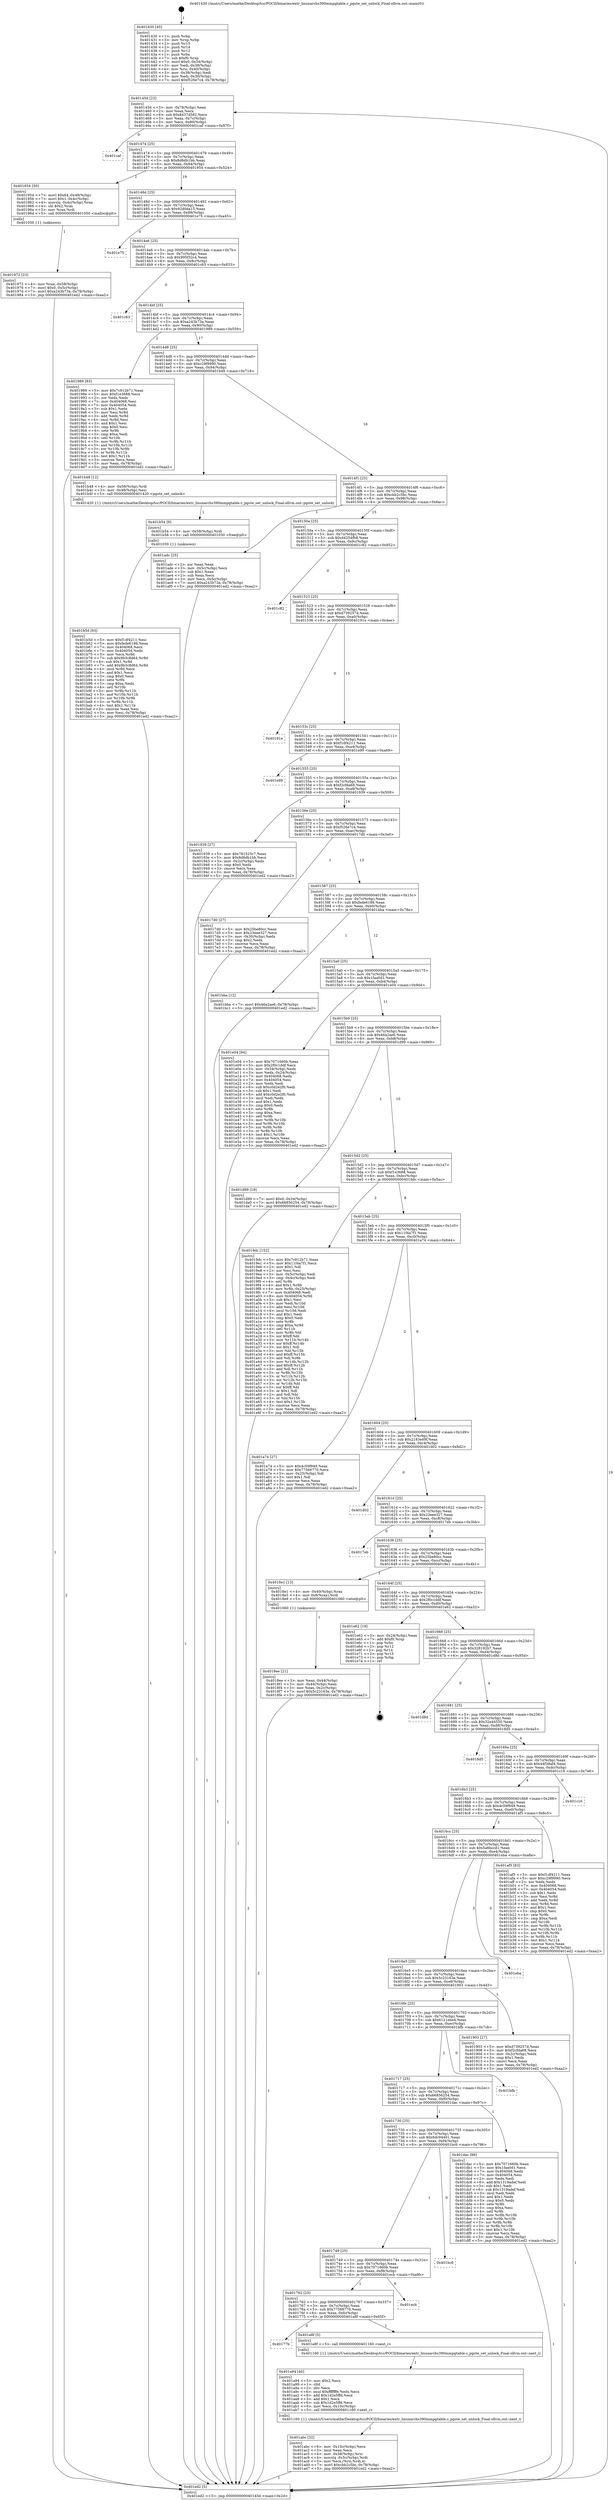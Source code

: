 digraph "0x401430" {
  label = "0x401430 (/mnt/c/Users/mathe/Desktop/tcc/POCII/binaries/extr_linuxarchs390mmpgtable.c_pgste_set_unlock_Final-ollvm.out::main(0))"
  labelloc = "t"
  node[shape=record]

  Entry [label="",width=0.3,height=0.3,shape=circle,fillcolor=black,style=filled]
  "0x40145d" [label="{
     0x40145d [23]\l
     | [instrs]\l
     &nbsp;&nbsp;0x40145d \<+3\>: mov -0x78(%rbp),%eax\l
     &nbsp;&nbsp;0x401460 \<+2\>: mov %eax,%ecx\l
     &nbsp;&nbsp;0x401462 \<+6\>: sub $0x8437d562,%ecx\l
     &nbsp;&nbsp;0x401468 \<+3\>: mov %eax,-0x7c(%rbp)\l
     &nbsp;&nbsp;0x40146b \<+3\>: mov %ecx,-0x80(%rbp)\l
     &nbsp;&nbsp;0x40146e \<+6\>: je 0000000000401caf \<main+0x87f\>\l
  }"]
  "0x401caf" [label="{
     0x401caf\l
  }", style=dashed]
  "0x401474" [label="{
     0x401474 [25]\l
     | [instrs]\l
     &nbsp;&nbsp;0x401474 \<+5\>: jmp 0000000000401479 \<main+0x49\>\l
     &nbsp;&nbsp;0x401479 \<+3\>: mov -0x7c(%rbp),%eax\l
     &nbsp;&nbsp;0x40147c \<+5\>: sub $0x8d6db1bb,%eax\l
     &nbsp;&nbsp;0x401481 \<+6\>: mov %eax,-0x84(%rbp)\l
     &nbsp;&nbsp;0x401487 \<+6\>: je 0000000000401954 \<main+0x524\>\l
  }"]
  Exit [label="",width=0.3,height=0.3,shape=circle,fillcolor=black,style=filled,peripheries=2]
  "0x401954" [label="{
     0x401954 [30]\l
     | [instrs]\l
     &nbsp;&nbsp;0x401954 \<+7\>: movl $0x64,-0x48(%rbp)\l
     &nbsp;&nbsp;0x40195b \<+7\>: movl $0x1,-0x4c(%rbp)\l
     &nbsp;&nbsp;0x401962 \<+4\>: movslq -0x4c(%rbp),%rax\l
     &nbsp;&nbsp;0x401966 \<+4\>: shl $0x2,%rax\l
     &nbsp;&nbsp;0x40196a \<+3\>: mov %rax,%rdi\l
     &nbsp;&nbsp;0x40196d \<+5\>: call 0000000000401050 \<malloc@plt\>\l
     | [calls]\l
     &nbsp;&nbsp;0x401050 \{1\} (unknown)\l
  }"]
  "0x40148d" [label="{
     0x40148d [25]\l
     | [instrs]\l
     &nbsp;&nbsp;0x40148d \<+5\>: jmp 0000000000401492 \<main+0x62\>\l
     &nbsp;&nbsp;0x401492 \<+3\>: mov -0x7c(%rbp),%eax\l
     &nbsp;&nbsp;0x401495 \<+5\>: sub $0x92d0da15,%eax\l
     &nbsp;&nbsp;0x40149a \<+6\>: mov %eax,-0x88(%rbp)\l
     &nbsp;&nbsp;0x4014a0 \<+6\>: je 0000000000401e75 \<main+0xa45\>\l
  }"]
  "0x401b5d" [label="{
     0x401b5d [93]\l
     | [instrs]\l
     &nbsp;&nbsp;0x401b5d \<+5\>: mov $0xf1df4211,%esi\l
     &nbsp;&nbsp;0x401b62 \<+5\>: mov $0xfede6186,%eax\l
     &nbsp;&nbsp;0x401b67 \<+7\>: mov 0x404068,%ecx\l
     &nbsp;&nbsp;0x401b6e \<+7\>: mov 0x404054,%edx\l
     &nbsp;&nbsp;0x401b75 \<+3\>: mov %ecx,%r8d\l
     &nbsp;&nbsp;0x401b78 \<+7\>: sub $0x9b3c8d64,%r8d\l
     &nbsp;&nbsp;0x401b7f \<+4\>: sub $0x1,%r8d\l
     &nbsp;&nbsp;0x401b83 \<+7\>: add $0x9b3c8d64,%r8d\l
     &nbsp;&nbsp;0x401b8a \<+4\>: imul %r8d,%ecx\l
     &nbsp;&nbsp;0x401b8e \<+3\>: and $0x1,%ecx\l
     &nbsp;&nbsp;0x401b91 \<+3\>: cmp $0x0,%ecx\l
     &nbsp;&nbsp;0x401b94 \<+4\>: sete %r9b\l
     &nbsp;&nbsp;0x401b98 \<+3\>: cmp $0xa,%edx\l
     &nbsp;&nbsp;0x401b9b \<+4\>: setl %r10b\l
     &nbsp;&nbsp;0x401b9f \<+3\>: mov %r9b,%r11b\l
     &nbsp;&nbsp;0x401ba2 \<+3\>: and %r10b,%r11b\l
     &nbsp;&nbsp;0x401ba5 \<+3\>: xor %r10b,%r9b\l
     &nbsp;&nbsp;0x401ba8 \<+3\>: or %r9b,%r11b\l
     &nbsp;&nbsp;0x401bab \<+4\>: test $0x1,%r11b\l
     &nbsp;&nbsp;0x401baf \<+3\>: cmovne %eax,%esi\l
     &nbsp;&nbsp;0x401bb2 \<+3\>: mov %esi,-0x78(%rbp)\l
     &nbsp;&nbsp;0x401bb5 \<+5\>: jmp 0000000000401ed2 \<main+0xaa2\>\l
  }"]
  "0x401e75" [label="{
     0x401e75\l
  }", style=dashed]
  "0x4014a6" [label="{
     0x4014a6 [25]\l
     | [instrs]\l
     &nbsp;&nbsp;0x4014a6 \<+5\>: jmp 00000000004014ab \<main+0x7b\>\l
     &nbsp;&nbsp;0x4014ab \<+3\>: mov -0x7c(%rbp),%eax\l
     &nbsp;&nbsp;0x4014ae \<+5\>: sub $0x995f32c4,%eax\l
     &nbsp;&nbsp;0x4014b3 \<+6\>: mov %eax,-0x8c(%rbp)\l
     &nbsp;&nbsp;0x4014b9 \<+6\>: je 0000000000401c63 \<main+0x833\>\l
  }"]
  "0x401b54" [label="{
     0x401b54 [9]\l
     | [instrs]\l
     &nbsp;&nbsp;0x401b54 \<+4\>: mov -0x58(%rbp),%rdi\l
     &nbsp;&nbsp;0x401b58 \<+5\>: call 0000000000401030 \<free@plt\>\l
     | [calls]\l
     &nbsp;&nbsp;0x401030 \{1\} (unknown)\l
  }"]
  "0x401c63" [label="{
     0x401c63\l
  }", style=dashed]
  "0x4014bf" [label="{
     0x4014bf [25]\l
     | [instrs]\l
     &nbsp;&nbsp;0x4014bf \<+5\>: jmp 00000000004014c4 \<main+0x94\>\l
     &nbsp;&nbsp;0x4014c4 \<+3\>: mov -0x7c(%rbp),%eax\l
     &nbsp;&nbsp;0x4014c7 \<+5\>: sub $0xa243b73a,%eax\l
     &nbsp;&nbsp;0x4014cc \<+6\>: mov %eax,-0x90(%rbp)\l
     &nbsp;&nbsp;0x4014d2 \<+6\>: je 0000000000401989 \<main+0x559\>\l
  }"]
  "0x401abc" [label="{
     0x401abc [32]\l
     | [instrs]\l
     &nbsp;&nbsp;0x401abc \<+6\>: mov -0x10c(%rbp),%ecx\l
     &nbsp;&nbsp;0x401ac2 \<+3\>: imul %eax,%ecx\l
     &nbsp;&nbsp;0x401ac5 \<+4\>: mov -0x58(%rbp),%rsi\l
     &nbsp;&nbsp;0x401ac9 \<+4\>: movslq -0x5c(%rbp),%rdi\l
     &nbsp;&nbsp;0x401acd \<+3\>: mov %ecx,(%rsi,%rdi,4)\l
     &nbsp;&nbsp;0x401ad0 \<+7\>: movl $0xcbb2c5bc,-0x78(%rbp)\l
     &nbsp;&nbsp;0x401ad7 \<+5\>: jmp 0000000000401ed2 \<main+0xaa2\>\l
  }"]
  "0x401989" [label="{
     0x401989 [83]\l
     | [instrs]\l
     &nbsp;&nbsp;0x401989 \<+5\>: mov $0x7c912b71,%eax\l
     &nbsp;&nbsp;0x40198e \<+5\>: mov $0xf1e3688,%ecx\l
     &nbsp;&nbsp;0x401993 \<+2\>: xor %edx,%edx\l
     &nbsp;&nbsp;0x401995 \<+7\>: mov 0x404068,%esi\l
     &nbsp;&nbsp;0x40199c \<+7\>: mov 0x404054,%edi\l
     &nbsp;&nbsp;0x4019a3 \<+3\>: sub $0x1,%edx\l
     &nbsp;&nbsp;0x4019a6 \<+3\>: mov %esi,%r8d\l
     &nbsp;&nbsp;0x4019a9 \<+3\>: add %edx,%r8d\l
     &nbsp;&nbsp;0x4019ac \<+4\>: imul %r8d,%esi\l
     &nbsp;&nbsp;0x4019b0 \<+3\>: and $0x1,%esi\l
     &nbsp;&nbsp;0x4019b3 \<+3\>: cmp $0x0,%esi\l
     &nbsp;&nbsp;0x4019b6 \<+4\>: sete %r9b\l
     &nbsp;&nbsp;0x4019ba \<+3\>: cmp $0xa,%edi\l
     &nbsp;&nbsp;0x4019bd \<+4\>: setl %r10b\l
     &nbsp;&nbsp;0x4019c1 \<+3\>: mov %r9b,%r11b\l
     &nbsp;&nbsp;0x4019c4 \<+3\>: and %r10b,%r11b\l
     &nbsp;&nbsp;0x4019c7 \<+3\>: xor %r10b,%r9b\l
     &nbsp;&nbsp;0x4019ca \<+3\>: or %r9b,%r11b\l
     &nbsp;&nbsp;0x4019cd \<+4\>: test $0x1,%r11b\l
     &nbsp;&nbsp;0x4019d1 \<+3\>: cmovne %ecx,%eax\l
     &nbsp;&nbsp;0x4019d4 \<+3\>: mov %eax,-0x78(%rbp)\l
     &nbsp;&nbsp;0x4019d7 \<+5\>: jmp 0000000000401ed2 \<main+0xaa2\>\l
  }"]
  "0x4014d8" [label="{
     0x4014d8 [25]\l
     | [instrs]\l
     &nbsp;&nbsp;0x4014d8 \<+5\>: jmp 00000000004014dd \<main+0xad\>\l
     &nbsp;&nbsp;0x4014dd \<+3\>: mov -0x7c(%rbp),%eax\l
     &nbsp;&nbsp;0x4014e0 \<+5\>: sub $0xc29f9990,%eax\l
     &nbsp;&nbsp;0x4014e5 \<+6\>: mov %eax,-0x94(%rbp)\l
     &nbsp;&nbsp;0x4014eb \<+6\>: je 0000000000401b48 \<main+0x718\>\l
  }"]
  "0x401a94" [label="{
     0x401a94 [40]\l
     | [instrs]\l
     &nbsp;&nbsp;0x401a94 \<+5\>: mov $0x2,%ecx\l
     &nbsp;&nbsp;0x401a99 \<+1\>: cltd\l
     &nbsp;&nbsp;0x401a9a \<+2\>: idiv %ecx\l
     &nbsp;&nbsp;0x401a9c \<+6\>: imul $0xfffffffe,%edx,%ecx\l
     &nbsp;&nbsp;0x401aa2 \<+6\>: add $0x1d2e5ffd,%ecx\l
     &nbsp;&nbsp;0x401aa8 \<+3\>: add $0x1,%ecx\l
     &nbsp;&nbsp;0x401aab \<+6\>: sub $0x1d2e5ffd,%ecx\l
     &nbsp;&nbsp;0x401ab1 \<+6\>: mov %ecx,-0x10c(%rbp)\l
     &nbsp;&nbsp;0x401ab7 \<+5\>: call 0000000000401160 \<next_i\>\l
     | [calls]\l
     &nbsp;&nbsp;0x401160 \{1\} (/mnt/c/Users/mathe/Desktop/tcc/POCII/binaries/extr_linuxarchs390mmpgtable.c_pgste_set_unlock_Final-ollvm.out::next_i)\l
  }"]
  "0x401b48" [label="{
     0x401b48 [12]\l
     | [instrs]\l
     &nbsp;&nbsp;0x401b48 \<+4\>: mov -0x58(%rbp),%rdi\l
     &nbsp;&nbsp;0x401b4c \<+3\>: mov -0x48(%rbp),%esi\l
     &nbsp;&nbsp;0x401b4f \<+5\>: call 0000000000401420 \<pgste_set_unlock\>\l
     | [calls]\l
     &nbsp;&nbsp;0x401420 \{1\} (/mnt/c/Users/mathe/Desktop/tcc/POCII/binaries/extr_linuxarchs390mmpgtable.c_pgste_set_unlock_Final-ollvm.out::pgste_set_unlock)\l
  }"]
  "0x4014f1" [label="{
     0x4014f1 [25]\l
     | [instrs]\l
     &nbsp;&nbsp;0x4014f1 \<+5\>: jmp 00000000004014f6 \<main+0xc6\>\l
     &nbsp;&nbsp;0x4014f6 \<+3\>: mov -0x7c(%rbp),%eax\l
     &nbsp;&nbsp;0x4014f9 \<+5\>: sub $0xcbb2c5bc,%eax\l
     &nbsp;&nbsp;0x4014fe \<+6\>: mov %eax,-0x98(%rbp)\l
     &nbsp;&nbsp;0x401504 \<+6\>: je 0000000000401adc \<main+0x6ac\>\l
  }"]
  "0x40177b" [label="{
     0x40177b\l
  }", style=dashed]
  "0x401adc" [label="{
     0x401adc [25]\l
     | [instrs]\l
     &nbsp;&nbsp;0x401adc \<+2\>: xor %eax,%eax\l
     &nbsp;&nbsp;0x401ade \<+3\>: mov -0x5c(%rbp),%ecx\l
     &nbsp;&nbsp;0x401ae1 \<+3\>: sub $0x1,%eax\l
     &nbsp;&nbsp;0x401ae4 \<+2\>: sub %eax,%ecx\l
     &nbsp;&nbsp;0x401ae6 \<+3\>: mov %ecx,-0x5c(%rbp)\l
     &nbsp;&nbsp;0x401ae9 \<+7\>: movl $0xa243b73a,-0x78(%rbp)\l
     &nbsp;&nbsp;0x401af0 \<+5\>: jmp 0000000000401ed2 \<main+0xaa2\>\l
  }"]
  "0x40150a" [label="{
     0x40150a [25]\l
     | [instrs]\l
     &nbsp;&nbsp;0x40150a \<+5\>: jmp 000000000040150f \<main+0xdf\>\l
     &nbsp;&nbsp;0x40150f \<+3\>: mov -0x7c(%rbp),%eax\l
     &nbsp;&nbsp;0x401512 \<+5\>: sub $0xd4254fb8,%eax\l
     &nbsp;&nbsp;0x401517 \<+6\>: mov %eax,-0x9c(%rbp)\l
     &nbsp;&nbsp;0x40151d \<+6\>: je 0000000000401c82 \<main+0x852\>\l
  }"]
  "0x401a8f" [label="{
     0x401a8f [5]\l
     | [instrs]\l
     &nbsp;&nbsp;0x401a8f \<+5\>: call 0000000000401160 \<next_i\>\l
     | [calls]\l
     &nbsp;&nbsp;0x401160 \{1\} (/mnt/c/Users/mathe/Desktop/tcc/POCII/binaries/extr_linuxarchs390mmpgtable.c_pgste_set_unlock_Final-ollvm.out::next_i)\l
  }"]
  "0x401c82" [label="{
     0x401c82\l
  }", style=dashed]
  "0x401523" [label="{
     0x401523 [25]\l
     | [instrs]\l
     &nbsp;&nbsp;0x401523 \<+5\>: jmp 0000000000401528 \<main+0xf8\>\l
     &nbsp;&nbsp;0x401528 \<+3\>: mov -0x7c(%rbp),%eax\l
     &nbsp;&nbsp;0x40152b \<+5\>: sub $0xd739257d,%eax\l
     &nbsp;&nbsp;0x401530 \<+6\>: mov %eax,-0xa0(%rbp)\l
     &nbsp;&nbsp;0x401536 \<+6\>: je 000000000040191e \<main+0x4ee\>\l
  }"]
  "0x401762" [label="{
     0x401762 [25]\l
     | [instrs]\l
     &nbsp;&nbsp;0x401762 \<+5\>: jmp 0000000000401767 \<main+0x337\>\l
     &nbsp;&nbsp;0x401767 \<+3\>: mov -0x7c(%rbp),%eax\l
     &nbsp;&nbsp;0x40176a \<+5\>: sub $0x77566770,%eax\l
     &nbsp;&nbsp;0x40176f \<+6\>: mov %eax,-0xfc(%rbp)\l
     &nbsp;&nbsp;0x401775 \<+6\>: je 0000000000401a8f \<main+0x65f\>\l
  }"]
  "0x40191e" [label="{
     0x40191e\l
  }", style=dashed]
  "0x40153c" [label="{
     0x40153c [25]\l
     | [instrs]\l
     &nbsp;&nbsp;0x40153c \<+5\>: jmp 0000000000401541 \<main+0x111\>\l
     &nbsp;&nbsp;0x401541 \<+3\>: mov -0x7c(%rbp),%eax\l
     &nbsp;&nbsp;0x401544 \<+5\>: sub $0xf1df4211,%eax\l
     &nbsp;&nbsp;0x401549 \<+6\>: mov %eax,-0xa4(%rbp)\l
     &nbsp;&nbsp;0x40154f \<+6\>: je 0000000000401e99 \<main+0xa69\>\l
  }"]
  "0x401ecb" [label="{
     0x401ecb\l
  }", style=dashed]
  "0x401e99" [label="{
     0x401e99\l
  }", style=dashed]
  "0x401555" [label="{
     0x401555 [25]\l
     | [instrs]\l
     &nbsp;&nbsp;0x401555 \<+5\>: jmp 000000000040155a \<main+0x12a\>\l
     &nbsp;&nbsp;0x40155a \<+3\>: mov -0x7c(%rbp),%eax\l
     &nbsp;&nbsp;0x40155d \<+5\>: sub $0xf2cfda68,%eax\l
     &nbsp;&nbsp;0x401562 \<+6\>: mov %eax,-0xa8(%rbp)\l
     &nbsp;&nbsp;0x401568 \<+6\>: je 0000000000401939 \<main+0x509\>\l
  }"]
  "0x401749" [label="{
     0x401749 [25]\l
     | [instrs]\l
     &nbsp;&nbsp;0x401749 \<+5\>: jmp 000000000040174e \<main+0x31e\>\l
     &nbsp;&nbsp;0x40174e \<+3\>: mov -0x7c(%rbp),%eax\l
     &nbsp;&nbsp;0x401751 \<+5\>: sub $0x7071660b,%eax\l
     &nbsp;&nbsp;0x401756 \<+6\>: mov %eax,-0xf8(%rbp)\l
     &nbsp;&nbsp;0x40175c \<+6\>: je 0000000000401ecb \<main+0xa9b\>\l
  }"]
  "0x401939" [label="{
     0x401939 [27]\l
     | [instrs]\l
     &nbsp;&nbsp;0x401939 \<+5\>: mov $0x781525c7,%eax\l
     &nbsp;&nbsp;0x40193e \<+5\>: mov $0x8d6db1bb,%ecx\l
     &nbsp;&nbsp;0x401943 \<+3\>: mov -0x2c(%rbp),%edx\l
     &nbsp;&nbsp;0x401946 \<+3\>: cmp $0x0,%edx\l
     &nbsp;&nbsp;0x401949 \<+3\>: cmove %ecx,%eax\l
     &nbsp;&nbsp;0x40194c \<+3\>: mov %eax,-0x78(%rbp)\l
     &nbsp;&nbsp;0x40194f \<+5\>: jmp 0000000000401ed2 \<main+0xaa2\>\l
  }"]
  "0x40156e" [label="{
     0x40156e [25]\l
     | [instrs]\l
     &nbsp;&nbsp;0x40156e \<+5\>: jmp 0000000000401573 \<main+0x143\>\l
     &nbsp;&nbsp;0x401573 \<+3\>: mov -0x7c(%rbp),%eax\l
     &nbsp;&nbsp;0x401576 \<+5\>: sub $0xf526e7c4,%eax\l
     &nbsp;&nbsp;0x40157b \<+6\>: mov %eax,-0xac(%rbp)\l
     &nbsp;&nbsp;0x401581 \<+6\>: je 00000000004017d0 \<main+0x3a0\>\l
  }"]
  "0x401bc6" [label="{
     0x401bc6\l
  }", style=dashed]
  "0x4017d0" [label="{
     0x4017d0 [27]\l
     | [instrs]\l
     &nbsp;&nbsp;0x4017d0 \<+5\>: mov $0x25be80cc,%eax\l
     &nbsp;&nbsp;0x4017d5 \<+5\>: mov $0x23eee327,%ecx\l
     &nbsp;&nbsp;0x4017da \<+3\>: mov -0x30(%rbp),%edx\l
     &nbsp;&nbsp;0x4017dd \<+3\>: cmp $0x2,%edx\l
     &nbsp;&nbsp;0x4017e0 \<+3\>: cmovne %ecx,%eax\l
     &nbsp;&nbsp;0x4017e3 \<+3\>: mov %eax,-0x78(%rbp)\l
     &nbsp;&nbsp;0x4017e6 \<+5\>: jmp 0000000000401ed2 \<main+0xaa2\>\l
  }"]
  "0x401587" [label="{
     0x401587 [25]\l
     | [instrs]\l
     &nbsp;&nbsp;0x401587 \<+5\>: jmp 000000000040158c \<main+0x15c\>\l
     &nbsp;&nbsp;0x40158c \<+3\>: mov -0x7c(%rbp),%eax\l
     &nbsp;&nbsp;0x40158f \<+5\>: sub $0xfede6186,%eax\l
     &nbsp;&nbsp;0x401594 \<+6\>: mov %eax,-0xb0(%rbp)\l
     &nbsp;&nbsp;0x40159a \<+6\>: je 0000000000401bba \<main+0x78a\>\l
  }"]
  "0x401ed2" [label="{
     0x401ed2 [5]\l
     | [instrs]\l
     &nbsp;&nbsp;0x401ed2 \<+5\>: jmp 000000000040145d \<main+0x2d\>\l
  }"]
  "0x401430" [label="{
     0x401430 [45]\l
     | [instrs]\l
     &nbsp;&nbsp;0x401430 \<+1\>: push %rbp\l
     &nbsp;&nbsp;0x401431 \<+3\>: mov %rsp,%rbp\l
     &nbsp;&nbsp;0x401434 \<+2\>: push %r15\l
     &nbsp;&nbsp;0x401436 \<+2\>: push %r14\l
     &nbsp;&nbsp;0x401438 \<+2\>: push %r12\l
     &nbsp;&nbsp;0x40143a \<+1\>: push %rbx\l
     &nbsp;&nbsp;0x40143b \<+7\>: sub $0xf0,%rsp\l
     &nbsp;&nbsp;0x401442 \<+7\>: movl $0x0,-0x34(%rbp)\l
     &nbsp;&nbsp;0x401449 \<+3\>: mov %edi,-0x38(%rbp)\l
     &nbsp;&nbsp;0x40144c \<+4\>: mov %rsi,-0x40(%rbp)\l
     &nbsp;&nbsp;0x401450 \<+3\>: mov -0x38(%rbp),%edi\l
     &nbsp;&nbsp;0x401453 \<+3\>: mov %edi,-0x30(%rbp)\l
     &nbsp;&nbsp;0x401456 \<+7\>: movl $0xf526e7c4,-0x78(%rbp)\l
  }"]
  "0x401730" [label="{
     0x401730 [25]\l
     | [instrs]\l
     &nbsp;&nbsp;0x401730 \<+5\>: jmp 0000000000401735 \<main+0x305\>\l
     &nbsp;&nbsp;0x401735 \<+3\>: mov -0x7c(%rbp),%eax\l
     &nbsp;&nbsp;0x401738 \<+5\>: sub $0x6dc94401,%eax\l
     &nbsp;&nbsp;0x40173d \<+6\>: mov %eax,-0xf4(%rbp)\l
     &nbsp;&nbsp;0x401743 \<+6\>: je 0000000000401bc6 \<main+0x796\>\l
  }"]
  "0x401bba" [label="{
     0x401bba [12]\l
     | [instrs]\l
     &nbsp;&nbsp;0x401bba \<+7\>: movl $0x46a2ae6,-0x78(%rbp)\l
     &nbsp;&nbsp;0x401bc1 \<+5\>: jmp 0000000000401ed2 \<main+0xaa2\>\l
  }"]
  "0x4015a0" [label="{
     0x4015a0 [25]\l
     | [instrs]\l
     &nbsp;&nbsp;0x4015a0 \<+5\>: jmp 00000000004015a5 \<main+0x175\>\l
     &nbsp;&nbsp;0x4015a5 \<+3\>: mov -0x7c(%rbp),%eax\l
     &nbsp;&nbsp;0x4015a8 \<+5\>: sub $0x1faa0d1,%eax\l
     &nbsp;&nbsp;0x4015ad \<+6\>: mov %eax,-0xb4(%rbp)\l
     &nbsp;&nbsp;0x4015b3 \<+6\>: je 0000000000401e04 \<main+0x9d4\>\l
  }"]
  "0x401dac" [label="{
     0x401dac [88]\l
     | [instrs]\l
     &nbsp;&nbsp;0x401dac \<+5\>: mov $0x7071660b,%eax\l
     &nbsp;&nbsp;0x401db1 \<+5\>: mov $0x1faa0d1,%ecx\l
     &nbsp;&nbsp;0x401db6 \<+7\>: mov 0x404068,%edx\l
     &nbsp;&nbsp;0x401dbd \<+7\>: mov 0x404054,%esi\l
     &nbsp;&nbsp;0x401dc4 \<+2\>: mov %edx,%edi\l
     &nbsp;&nbsp;0x401dc6 \<+6\>: add $0x1319adef,%edi\l
     &nbsp;&nbsp;0x401dcc \<+3\>: sub $0x1,%edi\l
     &nbsp;&nbsp;0x401dcf \<+6\>: sub $0x1319adef,%edi\l
     &nbsp;&nbsp;0x401dd5 \<+3\>: imul %edi,%edx\l
     &nbsp;&nbsp;0x401dd8 \<+3\>: and $0x1,%edx\l
     &nbsp;&nbsp;0x401ddb \<+3\>: cmp $0x0,%edx\l
     &nbsp;&nbsp;0x401dde \<+4\>: sete %r8b\l
     &nbsp;&nbsp;0x401de2 \<+3\>: cmp $0xa,%esi\l
     &nbsp;&nbsp;0x401de5 \<+4\>: setl %r9b\l
     &nbsp;&nbsp;0x401de9 \<+3\>: mov %r8b,%r10b\l
     &nbsp;&nbsp;0x401dec \<+3\>: and %r9b,%r10b\l
     &nbsp;&nbsp;0x401def \<+3\>: xor %r9b,%r8b\l
     &nbsp;&nbsp;0x401df2 \<+3\>: or %r8b,%r10b\l
     &nbsp;&nbsp;0x401df5 \<+4\>: test $0x1,%r10b\l
     &nbsp;&nbsp;0x401df9 \<+3\>: cmovne %ecx,%eax\l
     &nbsp;&nbsp;0x401dfc \<+3\>: mov %eax,-0x78(%rbp)\l
     &nbsp;&nbsp;0x401dff \<+5\>: jmp 0000000000401ed2 \<main+0xaa2\>\l
  }"]
  "0x401e04" [label="{
     0x401e04 [94]\l
     | [instrs]\l
     &nbsp;&nbsp;0x401e04 \<+5\>: mov $0x7071660b,%eax\l
     &nbsp;&nbsp;0x401e09 \<+5\>: mov $0x2f0c1ddf,%ecx\l
     &nbsp;&nbsp;0x401e0e \<+3\>: mov -0x34(%rbp),%edx\l
     &nbsp;&nbsp;0x401e11 \<+3\>: mov %edx,-0x24(%rbp)\l
     &nbsp;&nbsp;0x401e14 \<+7\>: mov 0x404068,%edx\l
     &nbsp;&nbsp;0x401e1b \<+7\>: mov 0x404054,%esi\l
     &nbsp;&nbsp;0x401e22 \<+2\>: mov %edx,%edi\l
     &nbsp;&nbsp;0x401e24 \<+6\>: sub $0xc0d2e2f0,%edi\l
     &nbsp;&nbsp;0x401e2a \<+3\>: sub $0x1,%edi\l
     &nbsp;&nbsp;0x401e2d \<+6\>: add $0xc0d2e2f0,%edi\l
     &nbsp;&nbsp;0x401e33 \<+3\>: imul %edi,%edx\l
     &nbsp;&nbsp;0x401e36 \<+3\>: and $0x1,%edx\l
     &nbsp;&nbsp;0x401e39 \<+3\>: cmp $0x0,%edx\l
     &nbsp;&nbsp;0x401e3c \<+4\>: sete %r8b\l
     &nbsp;&nbsp;0x401e40 \<+3\>: cmp $0xa,%esi\l
     &nbsp;&nbsp;0x401e43 \<+4\>: setl %r9b\l
     &nbsp;&nbsp;0x401e47 \<+3\>: mov %r8b,%r10b\l
     &nbsp;&nbsp;0x401e4a \<+3\>: and %r9b,%r10b\l
     &nbsp;&nbsp;0x401e4d \<+3\>: xor %r9b,%r8b\l
     &nbsp;&nbsp;0x401e50 \<+3\>: or %r8b,%r10b\l
     &nbsp;&nbsp;0x401e53 \<+4\>: test $0x1,%r10b\l
     &nbsp;&nbsp;0x401e57 \<+3\>: cmovne %ecx,%eax\l
     &nbsp;&nbsp;0x401e5a \<+3\>: mov %eax,-0x78(%rbp)\l
     &nbsp;&nbsp;0x401e5d \<+5\>: jmp 0000000000401ed2 \<main+0xaa2\>\l
  }"]
  "0x4015b9" [label="{
     0x4015b9 [25]\l
     | [instrs]\l
     &nbsp;&nbsp;0x4015b9 \<+5\>: jmp 00000000004015be \<main+0x18e\>\l
     &nbsp;&nbsp;0x4015be \<+3\>: mov -0x7c(%rbp),%eax\l
     &nbsp;&nbsp;0x4015c1 \<+5\>: sub $0x46a2ae6,%eax\l
     &nbsp;&nbsp;0x4015c6 \<+6\>: mov %eax,-0xb8(%rbp)\l
     &nbsp;&nbsp;0x4015cc \<+6\>: je 0000000000401d99 \<main+0x969\>\l
  }"]
  "0x401717" [label="{
     0x401717 [25]\l
     | [instrs]\l
     &nbsp;&nbsp;0x401717 \<+5\>: jmp 000000000040171c \<main+0x2ec\>\l
     &nbsp;&nbsp;0x40171c \<+3\>: mov -0x7c(%rbp),%eax\l
     &nbsp;&nbsp;0x40171f \<+5\>: sub $0x66856254,%eax\l
     &nbsp;&nbsp;0x401724 \<+6\>: mov %eax,-0xf0(%rbp)\l
     &nbsp;&nbsp;0x40172a \<+6\>: je 0000000000401dac \<main+0x97c\>\l
  }"]
  "0x401d99" [label="{
     0x401d99 [19]\l
     | [instrs]\l
     &nbsp;&nbsp;0x401d99 \<+7\>: movl $0x0,-0x34(%rbp)\l
     &nbsp;&nbsp;0x401da0 \<+7\>: movl $0x66856254,-0x78(%rbp)\l
     &nbsp;&nbsp;0x401da7 \<+5\>: jmp 0000000000401ed2 \<main+0xaa2\>\l
  }"]
  "0x4015d2" [label="{
     0x4015d2 [25]\l
     | [instrs]\l
     &nbsp;&nbsp;0x4015d2 \<+5\>: jmp 00000000004015d7 \<main+0x1a7\>\l
     &nbsp;&nbsp;0x4015d7 \<+3\>: mov -0x7c(%rbp),%eax\l
     &nbsp;&nbsp;0x4015da \<+5\>: sub $0xf1e3688,%eax\l
     &nbsp;&nbsp;0x4015df \<+6\>: mov %eax,-0xbc(%rbp)\l
     &nbsp;&nbsp;0x4015e5 \<+6\>: je 00000000004019dc \<main+0x5ac\>\l
  }"]
  "0x401bfb" [label="{
     0x401bfb\l
  }", style=dashed]
  "0x4019dc" [label="{
     0x4019dc [152]\l
     | [instrs]\l
     &nbsp;&nbsp;0x4019dc \<+5\>: mov $0x7c912b71,%eax\l
     &nbsp;&nbsp;0x4019e1 \<+5\>: mov $0x11f4a7f1,%ecx\l
     &nbsp;&nbsp;0x4019e6 \<+2\>: mov $0x1,%dl\l
     &nbsp;&nbsp;0x4019e8 \<+2\>: xor %esi,%esi\l
     &nbsp;&nbsp;0x4019ea \<+3\>: mov -0x5c(%rbp),%edi\l
     &nbsp;&nbsp;0x4019ed \<+3\>: cmp -0x4c(%rbp),%edi\l
     &nbsp;&nbsp;0x4019f0 \<+4\>: setl %r8b\l
     &nbsp;&nbsp;0x4019f4 \<+4\>: and $0x1,%r8b\l
     &nbsp;&nbsp;0x4019f8 \<+4\>: mov %r8b,-0x25(%rbp)\l
     &nbsp;&nbsp;0x4019fc \<+7\>: mov 0x404068,%edi\l
     &nbsp;&nbsp;0x401a03 \<+8\>: mov 0x404054,%r9d\l
     &nbsp;&nbsp;0x401a0b \<+3\>: sub $0x1,%esi\l
     &nbsp;&nbsp;0x401a0e \<+3\>: mov %edi,%r10d\l
     &nbsp;&nbsp;0x401a11 \<+3\>: add %esi,%r10d\l
     &nbsp;&nbsp;0x401a14 \<+4\>: imul %r10d,%edi\l
     &nbsp;&nbsp;0x401a18 \<+3\>: and $0x1,%edi\l
     &nbsp;&nbsp;0x401a1b \<+3\>: cmp $0x0,%edi\l
     &nbsp;&nbsp;0x401a1e \<+4\>: sete %r8b\l
     &nbsp;&nbsp;0x401a22 \<+4\>: cmp $0xa,%r9d\l
     &nbsp;&nbsp;0x401a26 \<+4\>: setl %r11b\l
     &nbsp;&nbsp;0x401a2a \<+3\>: mov %r8b,%bl\l
     &nbsp;&nbsp;0x401a2d \<+3\>: xor $0xff,%bl\l
     &nbsp;&nbsp;0x401a30 \<+3\>: mov %r11b,%r14b\l
     &nbsp;&nbsp;0x401a33 \<+4\>: xor $0xff,%r14b\l
     &nbsp;&nbsp;0x401a37 \<+3\>: xor $0x1,%dl\l
     &nbsp;&nbsp;0x401a3a \<+3\>: mov %bl,%r15b\l
     &nbsp;&nbsp;0x401a3d \<+4\>: and $0xff,%r15b\l
     &nbsp;&nbsp;0x401a41 \<+3\>: and %dl,%r8b\l
     &nbsp;&nbsp;0x401a44 \<+3\>: mov %r14b,%r12b\l
     &nbsp;&nbsp;0x401a47 \<+4\>: and $0xff,%r12b\l
     &nbsp;&nbsp;0x401a4b \<+3\>: and %dl,%r11b\l
     &nbsp;&nbsp;0x401a4e \<+3\>: or %r8b,%r15b\l
     &nbsp;&nbsp;0x401a51 \<+3\>: or %r11b,%r12b\l
     &nbsp;&nbsp;0x401a54 \<+3\>: xor %r12b,%r15b\l
     &nbsp;&nbsp;0x401a57 \<+3\>: or %r14b,%bl\l
     &nbsp;&nbsp;0x401a5a \<+3\>: xor $0xff,%bl\l
     &nbsp;&nbsp;0x401a5d \<+3\>: or $0x1,%dl\l
     &nbsp;&nbsp;0x401a60 \<+2\>: and %dl,%bl\l
     &nbsp;&nbsp;0x401a62 \<+3\>: or %bl,%r15b\l
     &nbsp;&nbsp;0x401a65 \<+4\>: test $0x1,%r15b\l
     &nbsp;&nbsp;0x401a69 \<+3\>: cmovne %ecx,%eax\l
     &nbsp;&nbsp;0x401a6c \<+3\>: mov %eax,-0x78(%rbp)\l
     &nbsp;&nbsp;0x401a6f \<+5\>: jmp 0000000000401ed2 \<main+0xaa2\>\l
  }"]
  "0x4015eb" [label="{
     0x4015eb [25]\l
     | [instrs]\l
     &nbsp;&nbsp;0x4015eb \<+5\>: jmp 00000000004015f0 \<main+0x1c0\>\l
     &nbsp;&nbsp;0x4015f0 \<+3\>: mov -0x7c(%rbp),%eax\l
     &nbsp;&nbsp;0x4015f3 \<+5\>: sub $0x11f4a7f1,%eax\l
     &nbsp;&nbsp;0x4015f8 \<+6\>: mov %eax,-0xc0(%rbp)\l
     &nbsp;&nbsp;0x4015fe \<+6\>: je 0000000000401a74 \<main+0x644\>\l
  }"]
  "0x401972" [label="{
     0x401972 [23]\l
     | [instrs]\l
     &nbsp;&nbsp;0x401972 \<+4\>: mov %rax,-0x58(%rbp)\l
     &nbsp;&nbsp;0x401976 \<+7\>: movl $0x0,-0x5c(%rbp)\l
     &nbsp;&nbsp;0x40197d \<+7\>: movl $0xa243b73a,-0x78(%rbp)\l
     &nbsp;&nbsp;0x401984 \<+5\>: jmp 0000000000401ed2 \<main+0xaa2\>\l
  }"]
  "0x401a74" [label="{
     0x401a74 [27]\l
     | [instrs]\l
     &nbsp;&nbsp;0x401a74 \<+5\>: mov $0x4c59f949,%eax\l
     &nbsp;&nbsp;0x401a79 \<+5\>: mov $0x77566770,%ecx\l
     &nbsp;&nbsp;0x401a7e \<+3\>: mov -0x25(%rbp),%dl\l
     &nbsp;&nbsp;0x401a81 \<+3\>: test $0x1,%dl\l
     &nbsp;&nbsp;0x401a84 \<+3\>: cmovne %ecx,%eax\l
     &nbsp;&nbsp;0x401a87 \<+3\>: mov %eax,-0x78(%rbp)\l
     &nbsp;&nbsp;0x401a8a \<+5\>: jmp 0000000000401ed2 \<main+0xaa2\>\l
  }"]
  "0x401604" [label="{
     0x401604 [25]\l
     | [instrs]\l
     &nbsp;&nbsp;0x401604 \<+5\>: jmp 0000000000401609 \<main+0x1d9\>\l
     &nbsp;&nbsp;0x401609 \<+3\>: mov -0x7c(%rbp),%eax\l
     &nbsp;&nbsp;0x40160c \<+5\>: sub $0x2183e49f,%eax\l
     &nbsp;&nbsp;0x401611 \<+6\>: mov %eax,-0xc4(%rbp)\l
     &nbsp;&nbsp;0x401617 \<+6\>: je 0000000000401d02 \<main+0x8d2\>\l
  }"]
  "0x4016fe" [label="{
     0x4016fe [25]\l
     | [instrs]\l
     &nbsp;&nbsp;0x4016fe \<+5\>: jmp 0000000000401703 \<main+0x2d3\>\l
     &nbsp;&nbsp;0x401703 \<+3\>: mov -0x7c(%rbp),%eax\l
     &nbsp;&nbsp;0x401706 \<+5\>: sub $0x6121ebe4,%eax\l
     &nbsp;&nbsp;0x40170b \<+6\>: mov %eax,-0xec(%rbp)\l
     &nbsp;&nbsp;0x401711 \<+6\>: je 0000000000401bfb \<main+0x7cb\>\l
  }"]
  "0x401d02" [label="{
     0x401d02\l
  }", style=dashed]
  "0x40161d" [label="{
     0x40161d [25]\l
     | [instrs]\l
     &nbsp;&nbsp;0x40161d \<+5\>: jmp 0000000000401622 \<main+0x1f2\>\l
     &nbsp;&nbsp;0x401622 \<+3\>: mov -0x7c(%rbp),%eax\l
     &nbsp;&nbsp;0x401625 \<+5\>: sub $0x23eee327,%eax\l
     &nbsp;&nbsp;0x40162a \<+6\>: mov %eax,-0xc8(%rbp)\l
     &nbsp;&nbsp;0x401630 \<+6\>: je 00000000004017eb \<main+0x3bb\>\l
  }"]
  "0x401903" [label="{
     0x401903 [27]\l
     | [instrs]\l
     &nbsp;&nbsp;0x401903 \<+5\>: mov $0xd739257d,%eax\l
     &nbsp;&nbsp;0x401908 \<+5\>: mov $0xf2cfda68,%ecx\l
     &nbsp;&nbsp;0x40190d \<+3\>: mov -0x2c(%rbp),%edx\l
     &nbsp;&nbsp;0x401910 \<+3\>: cmp $0x1,%edx\l
     &nbsp;&nbsp;0x401913 \<+3\>: cmovl %ecx,%eax\l
     &nbsp;&nbsp;0x401916 \<+3\>: mov %eax,-0x78(%rbp)\l
     &nbsp;&nbsp;0x401919 \<+5\>: jmp 0000000000401ed2 \<main+0xaa2\>\l
  }"]
  "0x4017eb" [label="{
     0x4017eb\l
  }", style=dashed]
  "0x401636" [label="{
     0x401636 [25]\l
     | [instrs]\l
     &nbsp;&nbsp;0x401636 \<+5\>: jmp 000000000040163b \<main+0x20b\>\l
     &nbsp;&nbsp;0x40163b \<+3\>: mov -0x7c(%rbp),%eax\l
     &nbsp;&nbsp;0x40163e \<+5\>: sub $0x25be80cc,%eax\l
     &nbsp;&nbsp;0x401643 \<+6\>: mov %eax,-0xcc(%rbp)\l
     &nbsp;&nbsp;0x401649 \<+6\>: je 00000000004018e1 \<main+0x4b1\>\l
  }"]
  "0x4016e5" [label="{
     0x4016e5 [25]\l
     | [instrs]\l
     &nbsp;&nbsp;0x4016e5 \<+5\>: jmp 00000000004016ea \<main+0x2ba\>\l
     &nbsp;&nbsp;0x4016ea \<+3\>: mov -0x7c(%rbp),%eax\l
     &nbsp;&nbsp;0x4016ed \<+5\>: sub $0x5c23163e,%eax\l
     &nbsp;&nbsp;0x4016f2 \<+6\>: mov %eax,-0xe8(%rbp)\l
     &nbsp;&nbsp;0x4016f8 \<+6\>: je 0000000000401903 \<main+0x4d3\>\l
  }"]
  "0x4018e1" [label="{
     0x4018e1 [13]\l
     | [instrs]\l
     &nbsp;&nbsp;0x4018e1 \<+4\>: mov -0x40(%rbp),%rax\l
     &nbsp;&nbsp;0x4018e5 \<+4\>: mov 0x8(%rax),%rdi\l
     &nbsp;&nbsp;0x4018e9 \<+5\>: call 0000000000401060 \<atoi@plt\>\l
     | [calls]\l
     &nbsp;&nbsp;0x401060 \{1\} (unknown)\l
  }"]
  "0x40164f" [label="{
     0x40164f [25]\l
     | [instrs]\l
     &nbsp;&nbsp;0x40164f \<+5\>: jmp 0000000000401654 \<main+0x224\>\l
     &nbsp;&nbsp;0x401654 \<+3\>: mov -0x7c(%rbp),%eax\l
     &nbsp;&nbsp;0x401657 \<+5\>: sub $0x2f0c1ddf,%eax\l
     &nbsp;&nbsp;0x40165c \<+6\>: mov %eax,-0xd0(%rbp)\l
     &nbsp;&nbsp;0x401662 \<+6\>: je 0000000000401e62 \<main+0xa32\>\l
  }"]
  "0x4018ee" [label="{
     0x4018ee [21]\l
     | [instrs]\l
     &nbsp;&nbsp;0x4018ee \<+3\>: mov %eax,-0x44(%rbp)\l
     &nbsp;&nbsp;0x4018f1 \<+3\>: mov -0x44(%rbp),%eax\l
     &nbsp;&nbsp;0x4018f4 \<+3\>: mov %eax,-0x2c(%rbp)\l
     &nbsp;&nbsp;0x4018f7 \<+7\>: movl $0x5c23163e,-0x78(%rbp)\l
     &nbsp;&nbsp;0x4018fe \<+5\>: jmp 0000000000401ed2 \<main+0xaa2\>\l
  }"]
  "0x401eba" [label="{
     0x401eba\l
  }", style=dashed]
  "0x401e62" [label="{
     0x401e62 [19]\l
     | [instrs]\l
     &nbsp;&nbsp;0x401e62 \<+3\>: mov -0x24(%rbp),%eax\l
     &nbsp;&nbsp;0x401e65 \<+7\>: add $0xf0,%rsp\l
     &nbsp;&nbsp;0x401e6c \<+1\>: pop %rbx\l
     &nbsp;&nbsp;0x401e6d \<+2\>: pop %r12\l
     &nbsp;&nbsp;0x401e6f \<+2\>: pop %r14\l
     &nbsp;&nbsp;0x401e71 \<+2\>: pop %r15\l
     &nbsp;&nbsp;0x401e73 \<+1\>: pop %rbp\l
     &nbsp;&nbsp;0x401e74 \<+1\>: ret\l
  }"]
  "0x401668" [label="{
     0x401668 [25]\l
     | [instrs]\l
     &nbsp;&nbsp;0x401668 \<+5\>: jmp 000000000040166d \<main+0x23d\>\l
     &nbsp;&nbsp;0x40166d \<+3\>: mov -0x7c(%rbp),%eax\l
     &nbsp;&nbsp;0x401670 \<+5\>: sub $0x328192b7,%eax\l
     &nbsp;&nbsp;0x401675 \<+6\>: mov %eax,-0xd4(%rbp)\l
     &nbsp;&nbsp;0x40167b \<+6\>: je 0000000000401d8d \<main+0x95d\>\l
  }"]
  "0x4016cc" [label="{
     0x4016cc [25]\l
     | [instrs]\l
     &nbsp;&nbsp;0x4016cc \<+5\>: jmp 00000000004016d1 \<main+0x2a1\>\l
     &nbsp;&nbsp;0x4016d1 \<+3\>: mov -0x7c(%rbp),%eax\l
     &nbsp;&nbsp;0x4016d4 \<+5\>: sub $0x5a6bccd1,%eax\l
     &nbsp;&nbsp;0x4016d9 \<+6\>: mov %eax,-0xe4(%rbp)\l
     &nbsp;&nbsp;0x4016df \<+6\>: je 0000000000401eba \<main+0xa8a\>\l
  }"]
  "0x401d8d" [label="{
     0x401d8d\l
  }", style=dashed]
  "0x401681" [label="{
     0x401681 [25]\l
     | [instrs]\l
     &nbsp;&nbsp;0x401681 \<+5\>: jmp 0000000000401686 \<main+0x256\>\l
     &nbsp;&nbsp;0x401686 \<+3\>: mov -0x7c(%rbp),%eax\l
     &nbsp;&nbsp;0x401689 \<+5\>: sub $0x32a44550,%eax\l
     &nbsp;&nbsp;0x40168e \<+6\>: mov %eax,-0xd8(%rbp)\l
     &nbsp;&nbsp;0x401694 \<+6\>: je 00000000004018d5 \<main+0x4a5\>\l
  }"]
  "0x401af5" [label="{
     0x401af5 [83]\l
     | [instrs]\l
     &nbsp;&nbsp;0x401af5 \<+5\>: mov $0xf1df4211,%eax\l
     &nbsp;&nbsp;0x401afa \<+5\>: mov $0xc29f9990,%ecx\l
     &nbsp;&nbsp;0x401aff \<+2\>: xor %edx,%edx\l
     &nbsp;&nbsp;0x401b01 \<+7\>: mov 0x404068,%esi\l
     &nbsp;&nbsp;0x401b08 \<+7\>: mov 0x404054,%edi\l
     &nbsp;&nbsp;0x401b0f \<+3\>: sub $0x1,%edx\l
     &nbsp;&nbsp;0x401b12 \<+3\>: mov %esi,%r8d\l
     &nbsp;&nbsp;0x401b15 \<+3\>: add %edx,%r8d\l
     &nbsp;&nbsp;0x401b18 \<+4\>: imul %r8d,%esi\l
     &nbsp;&nbsp;0x401b1c \<+3\>: and $0x1,%esi\l
     &nbsp;&nbsp;0x401b1f \<+3\>: cmp $0x0,%esi\l
     &nbsp;&nbsp;0x401b22 \<+4\>: sete %r9b\l
     &nbsp;&nbsp;0x401b26 \<+3\>: cmp $0xa,%edi\l
     &nbsp;&nbsp;0x401b29 \<+4\>: setl %r10b\l
     &nbsp;&nbsp;0x401b2d \<+3\>: mov %r9b,%r11b\l
     &nbsp;&nbsp;0x401b30 \<+3\>: and %r10b,%r11b\l
     &nbsp;&nbsp;0x401b33 \<+3\>: xor %r10b,%r9b\l
     &nbsp;&nbsp;0x401b36 \<+3\>: or %r9b,%r11b\l
     &nbsp;&nbsp;0x401b39 \<+4\>: test $0x1,%r11b\l
     &nbsp;&nbsp;0x401b3d \<+3\>: cmovne %ecx,%eax\l
     &nbsp;&nbsp;0x401b40 \<+3\>: mov %eax,-0x78(%rbp)\l
     &nbsp;&nbsp;0x401b43 \<+5\>: jmp 0000000000401ed2 \<main+0xaa2\>\l
  }"]
  "0x4018d5" [label="{
     0x4018d5\l
  }", style=dashed]
  "0x40169a" [label="{
     0x40169a [25]\l
     | [instrs]\l
     &nbsp;&nbsp;0x40169a \<+5\>: jmp 000000000040169f \<main+0x26f\>\l
     &nbsp;&nbsp;0x40169f \<+3\>: mov -0x7c(%rbp),%eax\l
     &nbsp;&nbsp;0x4016a2 \<+5\>: sub $0x44f39af4,%eax\l
     &nbsp;&nbsp;0x4016a7 \<+6\>: mov %eax,-0xdc(%rbp)\l
     &nbsp;&nbsp;0x4016ad \<+6\>: je 0000000000401c16 \<main+0x7e6\>\l
  }"]
  "0x4016b3" [label="{
     0x4016b3 [25]\l
     | [instrs]\l
     &nbsp;&nbsp;0x4016b3 \<+5\>: jmp 00000000004016b8 \<main+0x288\>\l
     &nbsp;&nbsp;0x4016b8 \<+3\>: mov -0x7c(%rbp),%eax\l
     &nbsp;&nbsp;0x4016bb \<+5\>: sub $0x4c59f949,%eax\l
     &nbsp;&nbsp;0x4016c0 \<+6\>: mov %eax,-0xe0(%rbp)\l
     &nbsp;&nbsp;0x4016c6 \<+6\>: je 0000000000401af5 \<main+0x6c5\>\l
  }"]
  "0x401c16" [label="{
     0x401c16\l
  }", style=dashed]
  Entry -> "0x401430" [label=" 1"]
  "0x40145d" -> "0x401caf" [label=" 0"]
  "0x40145d" -> "0x401474" [label=" 20"]
  "0x401e62" -> Exit [label=" 1"]
  "0x401474" -> "0x401954" [label=" 1"]
  "0x401474" -> "0x40148d" [label=" 19"]
  "0x401e04" -> "0x401ed2" [label=" 1"]
  "0x40148d" -> "0x401e75" [label=" 0"]
  "0x40148d" -> "0x4014a6" [label=" 19"]
  "0x401dac" -> "0x401ed2" [label=" 1"]
  "0x4014a6" -> "0x401c63" [label=" 0"]
  "0x4014a6" -> "0x4014bf" [label=" 19"]
  "0x401d99" -> "0x401ed2" [label=" 1"]
  "0x4014bf" -> "0x401989" [label=" 2"]
  "0x4014bf" -> "0x4014d8" [label=" 17"]
  "0x401bba" -> "0x401ed2" [label=" 1"]
  "0x4014d8" -> "0x401b48" [label=" 1"]
  "0x4014d8" -> "0x4014f1" [label=" 16"]
  "0x401b5d" -> "0x401ed2" [label=" 1"]
  "0x4014f1" -> "0x401adc" [label=" 1"]
  "0x4014f1" -> "0x40150a" [label=" 15"]
  "0x401b54" -> "0x401b5d" [label=" 1"]
  "0x40150a" -> "0x401c82" [label=" 0"]
  "0x40150a" -> "0x401523" [label=" 15"]
  "0x401b48" -> "0x401b54" [label=" 1"]
  "0x401523" -> "0x40191e" [label=" 0"]
  "0x401523" -> "0x40153c" [label=" 15"]
  "0x401adc" -> "0x401ed2" [label=" 1"]
  "0x40153c" -> "0x401e99" [label=" 0"]
  "0x40153c" -> "0x401555" [label=" 15"]
  "0x401abc" -> "0x401ed2" [label=" 1"]
  "0x401555" -> "0x401939" [label=" 1"]
  "0x401555" -> "0x40156e" [label=" 14"]
  "0x401a8f" -> "0x401a94" [label=" 1"]
  "0x40156e" -> "0x4017d0" [label=" 1"]
  "0x40156e" -> "0x401587" [label=" 13"]
  "0x4017d0" -> "0x401ed2" [label=" 1"]
  "0x401430" -> "0x40145d" [label=" 1"]
  "0x401ed2" -> "0x40145d" [label=" 19"]
  "0x401762" -> "0x40177b" [label=" 0"]
  "0x401587" -> "0x401bba" [label=" 1"]
  "0x401587" -> "0x4015a0" [label=" 12"]
  "0x401af5" -> "0x401ed2" [label=" 1"]
  "0x4015a0" -> "0x401e04" [label=" 1"]
  "0x4015a0" -> "0x4015b9" [label=" 11"]
  "0x401749" -> "0x401762" [label=" 1"]
  "0x4015b9" -> "0x401d99" [label=" 1"]
  "0x4015b9" -> "0x4015d2" [label=" 10"]
  "0x401a94" -> "0x401abc" [label=" 1"]
  "0x4015d2" -> "0x4019dc" [label=" 2"]
  "0x4015d2" -> "0x4015eb" [label=" 8"]
  "0x401730" -> "0x401749" [label=" 1"]
  "0x4015eb" -> "0x401a74" [label=" 2"]
  "0x4015eb" -> "0x401604" [label=" 6"]
  "0x401762" -> "0x401a8f" [label=" 1"]
  "0x401604" -> "0x401d02" [label=" 0"]
  "0x401604" -> "0x40161d" [label=" 6"]
  "0x401717" -> "0x401730" [label=" 1"]
  "0x40161d" -> "0x4017eb" [label=" 0"]
  "0x40161d" -> "0x401636" [label=" 6"]
  "0x401717" -> "0x401dac" [label=" 1"]
  "0x401636" -> "0x4018e1" [label=" 1"]
  "0x401636" -> "0x40164f" [label=" 5"]
  "0x4018e1" -> "0x4018ee" [label=" 1"]
  "0x4018ee" -> "0x401ed2" [label=" 1"]
  "0x4016fe" -> "0x401717" [label=" 2"]
  "0x40164f" -> "0x401e62" [label=" 1"]
  "0x40164f" -> "0x401668" [label=" 4"]
  "0x4016fe" -> "0x401bfb" [label=" 0"]
  "0x401668" -> "0x401d8d" [label=" 0"]
  "0x401668" -> "0x401681" [label=" 4"]
  "0x401a74" -> "0x401ed2" [label=" 2"]
  "0x401681" -> "0x4018d5" [label=" 0"]
  "0x401681" -> "0x40169a" [label=" 4"]
  "0x4019dc" -> "0x401ed2" [label=" 2"]
  "0x40169a" -> "0x401c16" [label=" 0"]
  "0x40169a" -> "0x4016b3" [label=" 4"]
  "0x401989" -> "0x401ed2" [label=" 2"]
  "0x4016b3" -> "0x401af5" [label=" 1"]
  "0x4016b3" -> "0x4016cc" [label=" 3"]
  "0x401730" -> "0x401bc6" [label=" 0"]
  "0x4016cc" -> "0x401eba" [label=" 0"]
  "0x4016cc" -> "0x4016e5" [label=" 3"]
  "0x401749" -> "0x401ecb" [label=" 0"]
  "0x4016e5" -> "0x401903" [label=" 1"]
  "0x4016e5" -> "0x4016fe" [label=" 2"]
  "0x401903" -> "0x401ed2" [label=" 1"]
  "0x401939" -> "0x401ed2" [label=" 1"]
  "0x401954" -> "0x401972" [label=" 1"]
  "0x401972" -> "0x401ed2" [label=" 1"]
}
